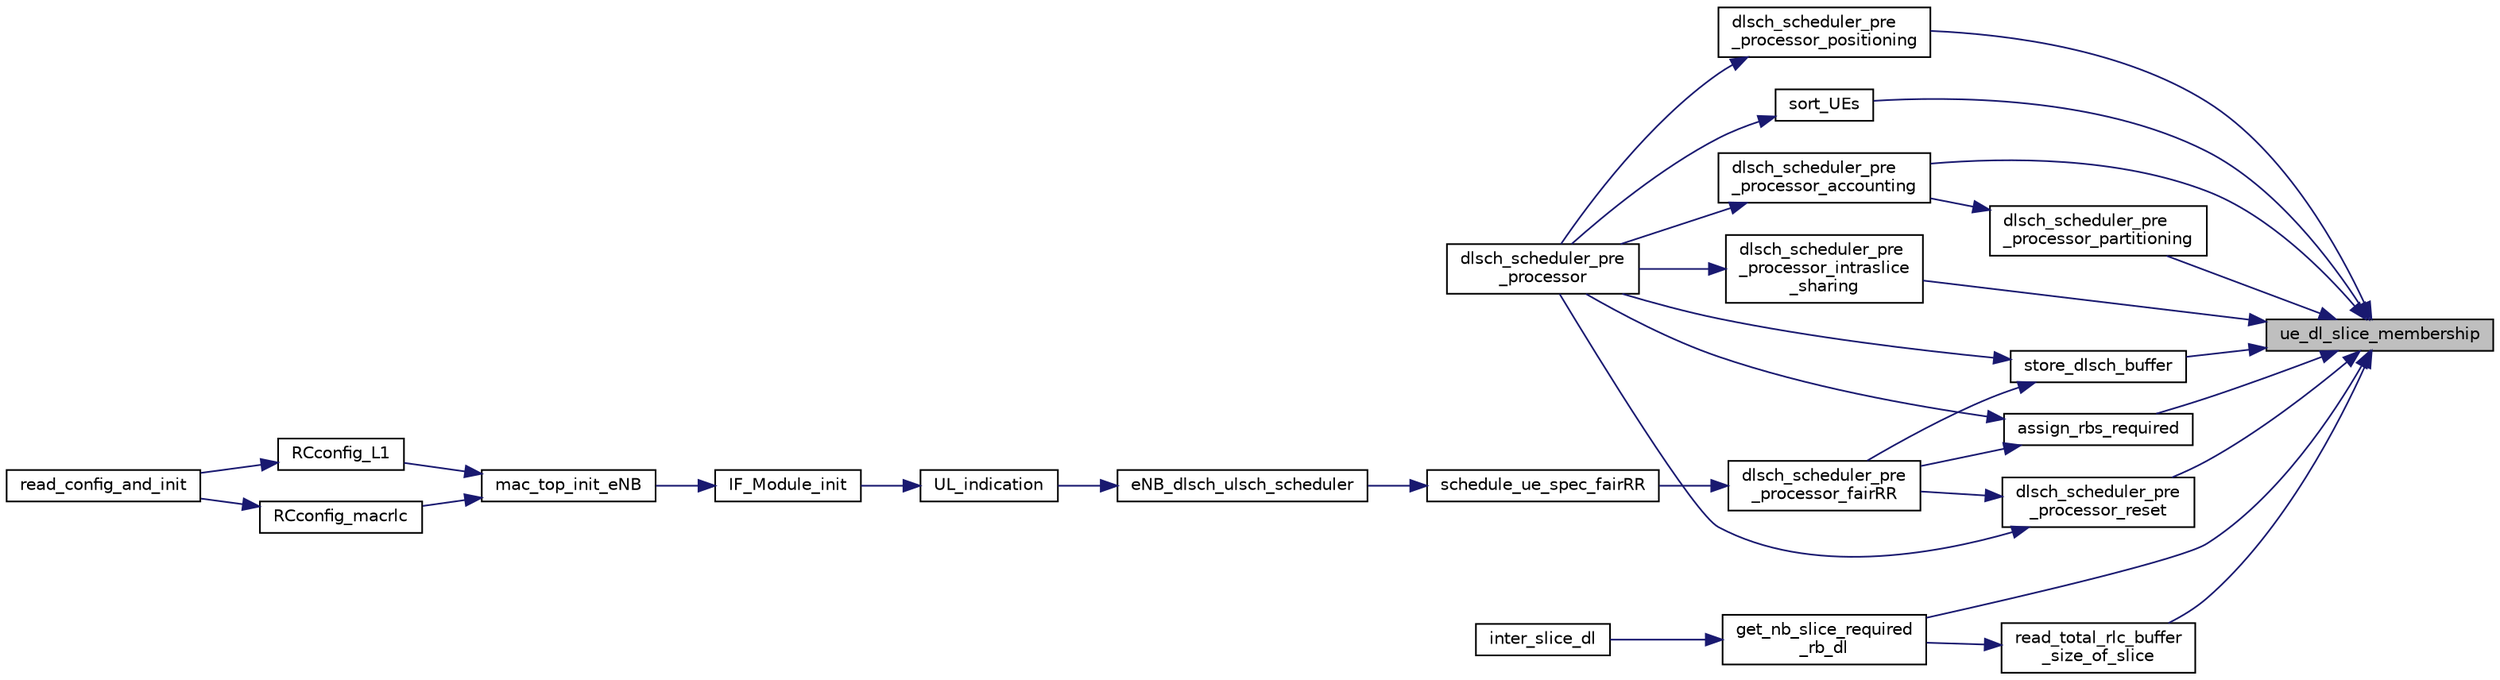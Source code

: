 digraph "ue_dl_slice_membership"
{
 // LATEX_PDF_SIZE
  edge [fontname="Helvetica",fontsize="10",labelfontname="Helvetica",labelfontsize="10"];
  node [fontname="Helvetica",fontsize="10",shape=record];
  rankdir="RL";
  Node1 [label="ue_dl_slice_membership",height=0.2,width=0.4,color="black", fillcolor="grey75", style="filled", fontcolor="black",tooltip="本函式負責DＬ slice 的 ue_list篩選，根據輸入的UE_id 與 slice id 做判斷, 若此ＵＥ屬於輸入的這個slice id 則return true,..."];
  Node1 -> Node2 [dir="back",color="midnightblue",fontsize="10",style="solid",fontname="Helvetica"];
  Node2 [label="assign_rbs_required",height=0.2,width=0.4,color="black", fillcolor="white", style="filled",URL="$group____mac.html#gafef1503392659cdc47f2946f4efe2a47",tooltip=" "];
  Node2 -> Node3 [dir="back",color="midnightblue",fontsize="10",style="solid",fontname="Helvetica"];
  Node3 [label="dlsch_scheduler_pre\l_processor",height=0.2,width=0.4,color="black", fillcolor="white", style="filled",URL="$group____mac.html#gabd5df338fec1a4a9267ab153e6b357fc",tooltip=" "];
  Node2 -> Node4 [dir="back",color="midnightblue",fontsize="10",style="solid",fontname="Helvetica"];
  Node4 [label="dlsch_scheduler_pre\l_processor_fairRR",height=0.2,width=0.4,color="black", fillcolor="white", style="filled",URL="$eNB__scheduler__fairRR_8h.html#a7da6f349ceb5e7c4aaa672b485af4c57",tooltip=" "];
  Node4 -> Node5 [dir="back",color="midnightblue",fontsize="10",style="solid",fontname="Helvetica"];
  Node5 [label="schedule_ue_spec_fairRR",height=0.2,width=0.4,color="black", fillcolor="white", style="filled",URL="$eNB__scheduler__fairRR_8h.html#a7cb0cf3bc998bebe482e86b52503abb1",tooltip=" "];
  Node5 -> Node6 [dir="back",color="midnightblue",fontsize="10",style="solid",fontname="Helvetica"];
  Node6 [label="eNB_dlsch_ulsch_scheduler",height=0.2,width=0.4,color="black", fillcolor="white", style="filled",URL="$group____mac.html#ga2a3ebd99050898af5b0f5ff9c9785897",tooltip=" "];
  Node6 -> Node7 [dir="back",color="midnightblue",fontsize="10",style="solid",fontname="Helvetica"];
  Node7 [label="UL_indication",height=0.2,width=0.4,color="black", fillcolor="white", style="filled",URL="$IF__Module_8h.html#a0e2ef22a02b2c6683ab06f6d53f92e4d",tooltip=" "];
  Node7 -> Node8 [dir="back",color="midnightblue",fontsize="10",style="solid",fontname="Helvetica"];
  Node8 [label="IF_Module_init",height=0.2,width=0.4,color="black", fillcolor="white", style="filled",URL="$IF__Module_8h.html#a889f718a2d163ae240f8aa0732d35a81",tooltip=" "];
  Node8 -> Node9 [dir="back",color="midnightblue",fontsize="10",style="solid",fontname="Helvetica"];
  Node9 [label="mac_top_init_eNB",height=0.2,width=0.4,color="black", fillcolor="white", style="filled",URL="$group____mac.html#ga7b366a80fdb7f92ef5b4418560f2c330",tooltip=" "];
  Node9 -> Node10 [dir="back",color="midnightblue",fontsize="10",style="solid",fontname="Helvetica"];
  Node10 [label="RCconfig_L1",height=0.2,width=0.4,color="black", fillcolor="white", style="filled",URL="$group____enb__app.html#gaf0a0b784f891b689029fdac80981bb48",tooltip=" "];
  Node10 -> Node11 [dir="back",color="midnightblue",fontsize="10",style="solid",fontname="Helvetica"];
  Node11 [label="read_config_and_init",height=0.2,width=0.4,color="black", fillcolor="white", style="filled",URL="$group____enb__app.html#gafd8182cd803334f6a7df61898dc81389",tooltip=" "];
  Node9 -> Node12 [dir="back",color="midnightblue",fontsize="10",style="solid",fontname="Helvetica"];
  Node12 [label="RCconfig_macrlc",height=0.2,width=0.4,color="black", fillcolor="white", style="filled",URL="$group____enb__app.html#gad938d81629b25898f7beb6f9c854846b",tooltip=" "];
  Node12 -> Node11 [dir="back",color="midnightblue",fontsize="10",style="solid",fontname="Helvetica"];
  Node1 -> Node13 [dir="back",color="midnightblue",fontsize="10",style="solid",fontname="Helvetica"];
  Node13 [label="dlsch_scheduler_pre\l_processor_accounting",height=0.2,width=0.4,color="black", fillcolor="white", style="filled",URL="$group____mac.html#ga4642459b17f900b13cc8428fb388444b",tooltip=" "];
  Node13 -> Node3 [dir="back",color="midnightblue",fontsize="10",style="solid",fontname="Helvetica"];
  Node1 -> Node14 [dir="back",color="midnightblue",fontsize="10",style="solid",fontname="Helvetica"];
  Node14 [label="dlsch_scheduler_pre\l_processor_intraslice\l_sharing",height=0.2,width=0.4,color="black", fillcolor="white", style="filled",URL="$group____mac.html#ga396eb2c6b3abeea03b592a8bbcacd62a",tooltip=" "];
  Node14 -> Node3 [dir="back",color="midnightblue",fontsize="10",style="solid",fontname="Helvetica"];
  Node1 -> Node15 [dir="back",color="midnightblue",fontsize="10",style="solid",fontname="Helvetica"];
  Node15 [label="dlsch_scheduler_pre\l_processor_partitioning",height=0.2,width=0.4,color="black", fillcolor="white", style="filled",URL="$group____mac.html#gaa33033ac203d4bb3ff99ea6112dc12b5",tooltip=" "];
  Node15 -> Node13 [dir="back",color="midnightblue",fontsize="10",style="solid",fontname="Helvetica"];
  Node1 -> Node16 [dir="back",color="midnightblue",fontsize="10",style="solid",fontname="Helvetica"];
  Node16 [label="dlsch_scheduler_pre\l_processor_positioning",height=0.2,width=0.4,color="black", fillcolor="white", style="filled",URL="$group____mac.html#gab9e5177a5ba6e9f6927a1721c1ed8cb2",tooltip=" "];
  Node16 -> Node3 [dir="back",color="midnightblue",fontsize="10",style="solid",fontname="Helvetica"];
  Node1 -> Node17 [dir="back",color="midnightblue",fontsize="10",style="solid",fontname="Helvetica"];
  Node17 [label="dlsch_scheduler_pre\l_processor_reset",height=0.2,width=0.4,color="black", fillcolor="white", style="filled",URL="$group____mac.html#gaee0547f8ed49d0a2bd05db80be0c1be8",tooltip=" "];
  Node17 -> Node3 [dir="back",color="midnightblue",fontsize="10",style="solid",fontname="Helvetica"];
  Node17 -> Node4 [dir="back",color="midnightblue",fontsize="10",style="solid",fontname="Helvetica"];
  Node1 -> Node18 [dir="back",color="midnightblue",fontsize="10",style="solid",fontname="Helvetica"];
  Node18 [label="get_nb_slice_required\l_rb_dl",height=0.2,width=0.4,color="black", fillcolor="white", style="filled",URL="$group____mac.html#ga275c4da83e0965d111702c9880a8db4e",tooltip="本函式負責讀取各UE的RLC buffer status（unit: byte），並轉換成rb數量存入slice_required_rb，因此輸出結果會得到該slice在那個scheduling sub..."];
  Node18 -> Node19 [dir="back",color="midnightblue",fontsize="10",style="solid",fontname="Helvetica"];
  Node19 [label="inter_slice_dl",height=0.2,width=0.4,color="black", fillcolor="white", style="filled",URL="$group____mac.html#ga7ab2acef126a7e073a41b9be6f80ae1d",tooltip="這是本論文最重要的函式之一，負責處理downlink 的slice isolation和resource sharing 的運算處理。"];
  Node1 -> Node20 [dir="back",color="midnightblue",fontsize="10",style="solid",fontname="Helvetica"];
  Node20 [label="read_total_rlc_buffer\l_size_of_slice",height=0.2,width=0.4,color="black", fillcolor="white", style="filled",URL="$group____mac.html#ga7984896dd11353129bd518c522a96be8",tooltip="本函式是協助get_nb_slice_required_rb_dl(）取得RLC buffer status 的函式."];
  Node20 -> Node18 [dir="back",color="midnightblue",fontsize="10",style="solid",fontname="Helvetica"];
  Node1 -> Node21 [dir="back",color="midnightblue",fontsize="10",style="solid",fontname="Helvetica"];
  Node21 [label="sort_UEs",height=0.2,width=0.4,color="black", fillcolor="white", style="filled",URL="$group____mac.html#ga5f567b2fded100a797b8ba9a70182f7a",tooltip=" "];
  Node21 -> Node3 [dir="back",color="midnightblue",fontsize="10",style="solid",fontname="Helvetica"];
  Node1 -> Node22 [dir="back",color="midnightblue",fontsize="10",style="solid",fontname="Helvetica"];
  Node22 [label="store_dlsch_buffer",height=0.2,width=0.4,color="black", fillcolor="white", style="filled",URL="$group____mac.html#ga3884fec2a5a6031fa8bf50e8030e2b44",tooltip=" "];
  Node22 -> Node3 [dir="back",color="midnightblue",fontsize="10",style="solid",fontname="Helvetica"];
  Node22 -> Node4 [dir="back",color="midnightblue",fontsize="10",style="solid",fontname="Helvetica"];
}
